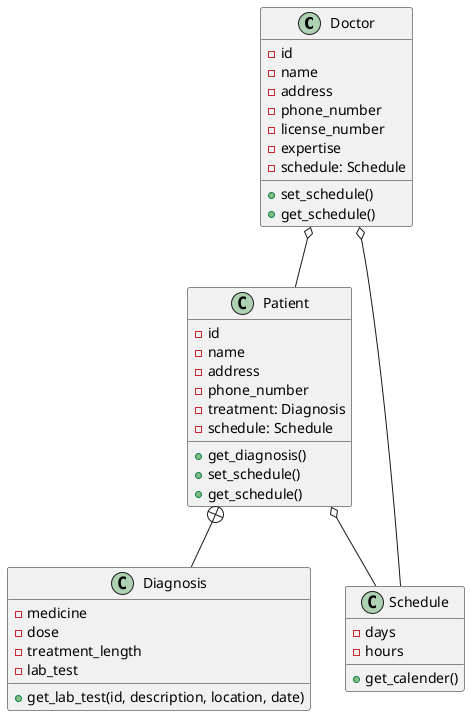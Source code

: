 @startuml Clinic Management 

class Doctor{
    -id
    -name 
    -address
    -phone_number
    -license_number
    -expertise
    -schedule: Schedule
    +set_schedule()
    +get_schedule()
}

class Patient{
    -id
    -name
    -address
    -phone_number
    -treatment: Diagnosis
    -schedule: Schedule
    +get_diagnosis()
    +set_schedule()
    +get_schedule()
}

class Diagnosis{
    -medicine
    -dose
    -treatment_length
    -lab_test
    +get_lab_test(id, description, location, date)
}

class Schedule{
    -days
    -hours 
    +get_calender()
}

Doctor o-- Schedule
Doctor o-- Patient
Patient o-- Schedule
Patient +-- Diagnosis

@enduml